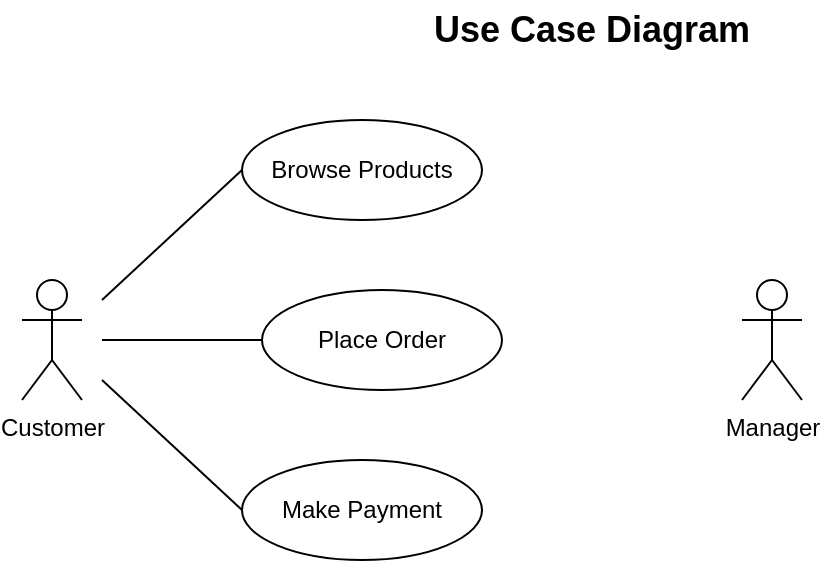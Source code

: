 <mxfile version="28.2.8" pages="3">
  <diagram id="C5RBs43oDa-KdzZeNtuy" name="Page-1">
    <mxGraphModel dx="969" dy="520" grid="1" gridSize="10" guides="1" tooltips="1" connect="1" arrows="1" fold="1" page="1" pageScale="1" pageWidth="827" pageHeight="1169" math="0" shadow="0">
      <root>
        <mxCell id="WIyWlLk6GJQsqaUBKTNV-0" />
        <mxCell id="WIyWlLk6GJQsqaUBKTNV-1" parent="WIyWlLk6GJQsqaUBKTNV-0" />
        <mxCell id="PlLzFZxoNGqUdtoRfsS2-1" value="Customer" style="shape=umlActor;verticalLabelPosition=bottom;verticalAlign=top;html=1;outlineConnect=0;" vertex="1" parent="WIyWlLk6GJQsqaUBKTNV-1">
          <mxGeometry x="80" y="170" width="30" height="60" as="geometry" />
        </mxCell>
        <mxCell id="PlLzFZxoNGqUdtoRfsS2-4" value="Browse Products" style="ellipse;whiteSpace=wrap;html=1;" vertex="1" parent="WIyWlLk6GJQsqaUBKTNV-1">
          <mxGeometry x="190" y="90" width="120" height="50" as="geometry" />
        </mxCell>
        <mxCell id="PlLzFZxoNGqUdtoRfsS2-5" value="Place Order" style="ellipse;whiteSpace=wrap;html=1;" vertex="1" parent="WIyWlLk6GJQsqaUBKTNV-1">
          <mxGeometry x="200" y="175" width="120" height="50" as="geometry" />
        </mxCell>
        <mxCell id="PlLzFZxoNGqUdtoRfsS2-6" value="Make Payment" style="ellipse;whiteSpace=wrap;html=1;" vertex="1" parent="WIyWlLk6GJQsqaUBKTNV-1">
          <mxGeometry x="190" y="260" width="120" height="50" as="geometry" />
        </mxCell>
        <mxCell id="PlLzFZxoNGqUdtoRfsS2-7" value="" style="endArrow=none;html=1;rounded=0;entryX=0;entryY=0.5;entryDx=0;entryDy=0;" edge="1" parent="WIyWlLk6GJQsqaUBKTNV-1" target="PlLzFZxoNGqUdtoRfsS2-4">
          <mxGeometry width="50" height="50" relative="1" as="geometry">
            <mxPoint x="120" y="180" as="sourcePoint" />
            <mxPoint x="440" y="250" as="targetPoint" />
          </mxGeometry>
        </mxCell>
        <mxCell id="PlLzFZxoNGqUdtoRfsS2-8" value="" style="endArrow=none;html=1;rounded=0;entryX=0;entryY=0.5;entryDx=0;entryDy=0;" edge="1" parent="WIyWlLk6GJQsqaUBKTNV-1" target="PlLzFZxoNGqUdtoRfsS2-5">
          <mxGeometry width="50" height="50" relative="1" as="geometry">
            <mxPoint x="120" y="200" as="sourcePoint" />
            <mxPoint x="230" y="200" as="targetPoint" />
          </mxGeometry>
        </mxCell>
        <mxCell id="PlLzFZxoNGqUdtoRfsS2-9" value="" style="endArrow=none;html=1;rounded=0;entryX=0;entryY=0.5;entryDx=0;entryDy=0;" edge="1" parent="WIyWlLk6GJQsqaUBKTNV-1" target="PlLzFZxoNGqUdtoRfsS2-6">
          <mxGeometry width="50" height="50" relative="1" as="geometry">
            <mxPoint x="120" y="220" as="sourcePoint" />
            <mxPoint x="200" y="230" as="targetPoint" />
          </mxGeometry>
        </mxCell>
        <mxCell id="PlLzFZxoNGqUdtoRfsS2-10" value="Manager" style="shape=umlActor;verticalLabelPosition=bottom;verticalAlign=top;html=1;outlineConnect=0;" vertex="1" parent="WIyWlLk6GJQsqaUBKTNV-1">
          <mxGeometry x="440" y="170" width="30" height="60" as="geometry" />
        </mxCell>
        <mxCell id="PlLzFZxoNGqUdtoRfsS2-11" value="Use Case Diagram" style="text;html=1;whiteSpace=wrap;strokeColor=none;fillColor=none;align=center;verticalAlign=middle;rounded=0;fontSize=18;fontStyle=1" vertex="1" parent="WIyWlLk6GJQsqaUBKTNV-1">
          <mxGeometry x="250" y="30" width="230" height="30" as="geometry" />
        </mxCell>
      </root>
    </mxGraphModel>
  </diagram>
  <diagram id="xi7W5qWMfQ0PHM5-YKa7" name="Trang-2">
    <mxGraphModel dx="969" dy="520" grid="1" gridSize="10" guides="1" tooltips="1" connect="1" arrows="1" fold="1" page="1" pageScale="1" pageWidth="827" pageHeight="1169" math="0" shadow="0">
      <root>
        <mxCell id="0" />
        <mxCell id="1" parent="0" />
        <mxCell id="XIbWdu8kBzOMppEouueE-2" value="" style="ellipse;fillColor=strokeColor;html=1;" vertex="1" parent="1">
          <mxGeometry x="80" y="90" width="30" height="30" as="geometry" />
        </mxCell>
        <mxCell id="XIbWdu8kBzOMppEouueE-3" value="" style="html=1;verticalAlign=bottom;labelBackgroundColor=none;endArrow=block;endFill=1;rounded=0;exitX=0.5;exitY=1;exitDx=0;exitDy=0;" edge="1" parent="1" source="XIbWdu8kBzOMppEouueE-2">
          <mxGeometry width="160" relative="1" as="geometry">
            <mxPoint x="330" y="270" as="sourcePoint" />
            <mxPoint x="95" y="160" as="targetPoint" />
          </mxGeometry>
        </mxCell>
        <mxCell id="XIbWdu8kBzOMppEouueE-4" value="Create Invoice" style="html=1;align=center;verticalAlign=top;rounded=1;absoluteArcSize=1;arcSize=10;dashed=0;whiteSpace=wrap;" vertex="1" parent="1">
          <mxGeometry x="32.5" y="160" width="125" height="30" as="geometry" />
        </mxCell>
        <mxCell id="XIbWdu8kBzOMppEouueE-5" value="" style="rhombus;" vertex="1" parent="1">
          <mxGeometry x="80" y="230" width="30" height="30" as="geometry" />
        </mxCell>
        <mxCell id="XIbWdu8kBzOMppEouueE-6" value="" style="html=1;verticalAlign=bottom;labelBackgroundColor=none;endArrow=block;endFill=1;rounded=0;exitX=0.5;exitY=1;exitDx=0;exitDy=0;entryX=0.5;entryY=0;entryDx=0;entryDy=0;" edge="1" parent="1" source="XIbWdu8kBzOMppEouueE-4" target="XIbWdu8kBzOMppEouueE-5">
          <mxGeometry width="160" relative="1" as="geometry">
            <mxPoint x="220" y="210" as="sourcePoint" />
            <mxPoint x="220" y="250" as="targetPoint" />
          </mxGeometry>
        </mxCell>
        <mxCell id="XIbWdu8kBzOMppEouueE-7" value="" style="html=1;verticalAlign=bottom;labelBackgroundColor=none;endArrow=block;endFill=1;rounded=0;exitX=0.5;exitY=1;exitDx=0;exitDy=0;entryX=0.5;entryY=0;entryDx=0;entryDy=0;" edge="1" parent="1">
          <mxGeometry width="160" relative="1" as="geometry">
            <mxPoint x="94.5" y="260" as="sourcePoint" />
            <mxPoint x="94.5" y="300" as="targetPoint" />
          </mxGeometry>
        </mxCell>
        <mxCell id="XIbWdu8kBzOMppEouueE-8" value="More products" style="html=1;align=center;verticalAlign=top;rounded=1;absoluteArcSize=1;arcSize=10;dashed=0;whiteSpace=wrap;" vertex="1" parent="1">
          <mxGeometry x="32.5" y="300" width="125" height="30" as="geometry" />
        </mxCell>
        <mxCell id="XIbWdu8kBzOMppEouueE-9" value="" style="ellipse;html=1;shape=endState;fillColor=strokeColor;" vertex="1" parent="1">
          <mxGeometry x="80" y="370" width="30" height="30" as="geometry" />
        </mxCell>
        <mxCell id="XIbWdu8kBzOMppEouueE-10" value="" style="html=1;verticalAlign=bottom;labelBackgroundColor=none;endArrow=block;endFill=1;rounded=0;exitX=0.5;exitY=1;exitDx=0;exitDy=0;entryX=0.5;entryY=0;entryDx=0;entryDy=0;" edge="1" parent="1">
          <mxGeometry width="160" relative="1" as="geometry">
            <mxPoint x="94.5" y="330" as="sourcePoint" />
            <mxPoint x="94.5" y="370" as="targetPoint" />
          </mxGeometry>
        </mxCell>
        <mxCell id="XIbWdu8kBzOMppEouueE-12" value="" style="endArrow=classic;html=1;rounded=0;exitX=1;exitY=0.5;exitDx=0;exitDy=0;entryX=1;entryY=0.5;entryDx=0;entryDy=0;" edge="1" parent="1" source="XIbWdu8kBzOMppEouueE-5" target="XIbWdu8kBzOMppEouueE-8">
          <mxGeometry relative="1" as="geometry">
            <mxPoint x="360" y="270" as="sourcePoint" />
            <mxPoint x="460" y="270" as="targetPoint" />
            <Array as="points">
              <mxPoint x="230" y="245" />
              <mxPoint x="230" y="315" />
            </Array>
          </mxGeometry>
        </mxCell>
        <mxCell id="XIbWdu8kBzOMppEouueE-13" value="No" style="edgeLabel;resizable=0;html=1;;align=center;verticalAlign=middle;" connectable="0" vertex="1" parent="XIbWdu8kBzOMppEouueE-12">
          <mxGeometry relative="1" as="geometry">
            <mxPoint y="14" as="offset" />
          </mxGeometry>
        </mxCell>
        <mxCell id="XIbWdu8kBzOMppEouueE-14" value="Activity Diagram" style="text;html=1;whiteSpace=wrap;strokeColor=none;fillColor=none;align=center;verticalAlign=middle;rounded=0;fontSize=16;fontStyle=1" vertex="1" parent="1">
          <mxGeometry x="40" y="20" width="130" height="40" as="geometry" />
        </mxCell>
      </root>
    </mxGraphModel>
  </diagram>
  <diagram id="u1kcVkVJ9Ylsqfeupd_Z" name="Trang-3">
    <mxGraphModel dx="969" dy="520" grid="1" gridSize="11" guides="1" tooltips="1" connect="1" arrows="1" fold="1" page="1" pageScale="1" pageWidth="827" pageHeight="1169" math="0" shadow="0">
      <root>
        <mxCell id="0" />
        <mxCell id="1" parent="0" />
        <mxCell id="ShtOqqNAcsHAscUqsm6--1" value="Product" style="swimlane;fontStyle=0;childLayout=stackLayout;horizontal=1;startSize=26;fillColor=none;horizontalStack=0;resizeParent=1;resizeParentMax=0;resizeLast=0;collapsible=1;marginBottom=0;whiteSpace=wrap;html=1;" vertex="1" parent="1">
          <mxGeometry x="40" y="280" width="140" height="104" as="geometry">
            <mxRectangle x="40" y="280" width="80" height="30" as="alternateBounds" />
          </mxGeometry>
        </mxCell>
        <mxCell id="ShtOqqNAcsHAscUqsm6--2" value="- productId: int" style="text;strokeColor=none;fillColor=none;align=left;verticalAlign=top;spacingLeft=4;spacingRight=4;overflow=hidden;rotatable=0;points=[[0,0.5],[1,0.5]];portConstraint=eastwest;whiteSpace=wrap;html=1;" vertex="1" parent="ShtOqqNAcsHAscUqsm6--1">
          <mxGeometry y="26" width="140" height="26" as="geometry" />
        </mxCell>
        <mxCell id="ShtOqqNAcsHAscUqsm6--3" value="- name: string" style="text;strokeColor=none;fillColor=none;align=left;verticalAlign=top;spacingLeft=4;spacingRight=4;overflow=hidden;rotatable=0;points=[[0,0.5],[1,0.5]];portConstraint=eastwest;whiteSpace=wrap;html=1;" vertex="1" parent="ShtOqqNAcsHAscUqsm6--1">
          <mxGeometry y="52" width="140" height="26" as="geometry" />
        </mxCell>
        <mxCell id="ShtOqqNAcsHAscUqsm6--4" value="- price: float" style="text;strokeColor=none;fillColor=none;align=left;verticalAlign=top;spacingLeft=4;spacingRight=4;overflow=hidden;rotatable=0;points=[[0,0.5],[1,0.5]];portConstraint=eastwest;whiteSpace=wrap;html=1;" vertex="1" parent="ShtOqqNAcsHAscUqsm6--1">
          <mxGeometry y="78" width="140" height="26" as="geometry" />
        </mxCell>
        <mxCell id="ShtOqqNAcsHAscUqsm6--10" value="&lt;span style=&quot;font-weight: 400;&quot;&gt;Order&lt;/span&gt;" style="swimlane;fontStyle=1;align=center;verticalAlign=top;childLayout=stackLayout;horizontal=1;startSize=26;horizontalStack=0;resizeParent=1;resizeParentMax=0;resizeLast=0;collapsible=1;marginBottom=0;whiteSpace=wrap;html=1;" vertex="1" parent="1">
          <mxGeometry x="390" y="272" width="160" height="120" as="geometry" />
        </mxCell>
        <mxCell id="ShtOqqNAcsHAscUqsm6--11" value="- orderId: int&lt;div&gt;- orderDate: date&lt;/div&gt;" style="text;strokeColor=none;fillColor=none;align=left;verticalAlign=top;spacingLeft=4;spacingRight=4;overflow=hidden;rotatable=0;points=[[0,0.5],[1,0.5]];portConstraint=eastwest;whiteSpace=wrap;html=1;" vertex="1" parent="ShtOqqNAcsHAscUqsm6--10">
          <mxGeometry y="26" width="160" height="44" as="geometry" />
        </mxCell>
        <mxCell id="ShtOqqNAcsHAscUqsm6--12" value="" style="line;strokeWidth=1;fillColor=none;align=left;verticalAlign=middle;spacingTop=-1;spacingLeft=3;spacingRight=3;rotatable=0;labelPosition=right;points=[];portConstraint=eastwest;strokeColor=inherit;" vertex="1" parent="ShtOqqNAcsHAscUqsm6--10">
          <mxGeometry y="70" width="160" height="8" as="geometry" />
        </mxCell>
        <mxCell id="ShtOqqNAcsHAscUqsm6--13" value="+ calculateTotal() fleat&lt;div&gt;+ addProduct()&lt;/div&gt;" style="text;strokeColor=none;fillColor=none;align=left;verticalAlign=top;spacingLeft=4;spacingRight=4;overflow=hidden;rotatable=0;points=[[0,0.5],[1,0.5]];portConstraint=eastwest;whiteSpace=wrap;html=1;" vertex="1" parent="ShtOqqNAcsHAscUqsm6--10">
          <mxGeometry y="78" width="160" height="42" as="geometry" />
        </mxCell>
        <mxCell id="ShtOqqNAcsHAscUqsm6--14" value="1" style="html=1;verticalAlign=bottom;labelBackgroundColor=none;endArrow=none;endFill=0;endSize=6;align=left;rounded=0;entryX=1;entryY=0.5;entryDx=0;entryDy=0;exitX=0;exitY=0.5;exitDx=0;exitDy=0;" edge="1" parent="1" source="ShtOqqNAcsHAscUqsm6--11" target="ShtOqqNAcsHAscUqsm6--2">
          <mxGeometry x="-0.571" y="-1" relative="1" as="geometry">
            <mxPoint x="300" y="319" as="sourcePoint" />
            <mxPoint x="490" y="470" as="targetPoint" />
            <mxPoint as="offset" />
          </mxGeometry>
        </mxCell>
        <mxCell id="ShtOqqNAcsHAscUqsm6--15" value="Orderitem" style="swimlane;fontStyle=0;childLayout=stackLayout;horizontal=1;startSize=26;fillColor=none;horizontalStack=0;resizeParent=1;resizeParentMax=0;resizeLast=0;collapsible=1;marginBottom=0;whiteSpace=wrap;html=1;" vertex="1" parent="1">
          <mxGeometry x="400" y="460" width="140" height="78" as="geometry">
            <mxRectangle x="40" y="280" width="80" height="30" as="alternateBounds" />
          </mxGeometry>
        </mxCell>
        <mxCell id="ShtOqqNAcsHAscUqsm6--16" value="- quantity: int" style="text;strokeColor=none;fillColor=none;align=left;verticalAlign=top;spacingLeft=4;spacingRight=4;overflow=hidden;rotatable=0;points=[[0,0.5],[1,0.5]];portConstraint=eastwest;whiteSpace=wrap;html=1;" vertex="1" parent="ShtOqqNAcsHAscUqsm6--15">
          <mxGeometry y="26" width="140" height="26" as="geometry" />
        </mxCell>
        <mxCell id="ShtOqqNAcsHAscUqsm6--17" value="- getSubtotalt()" style="text;strokeColor=none;fillColor=none;align=left;verticalAlign=top;spacingLeft=4;spacingRight=4;overflow=hidden;rotatable=0;points=[[0,0.5],[1,0.5]];portConstraint=eastwest;whiteSpace=wrap;html=1;" vertex="1" parent="ShtOqqNAcsHAscUqsm6--15">
          <mxGeometry y="52" width="140" height="26" as="geometry" />
        </mxCell>
        <mxCell id="ShtOqqNAcsHAscUqsm6--23" value="" style="endArrow=none;html=1;rounded=0;entryX=0.504;entryY=0.976;entryDx=0;entryDy=0;entryPerimeter=0;exitX=0.5;exitY=0;exitDx=0;exitDy=0;" edge="1" parent="1" source="ShtOqqNAcsHAscUqsm6--15" target="ShtOqqNAcsHAscUqsm6--13">
          <mxGeometry width="50" height="50" relative="1" as="geometry">
            <mxPoint x="390" y="500" as="sourcePoint" />
            <mxPoint x="440" y="450" as="targetPoint" />
          </mxGeometry>
        </mxCell>
        <mxCell id="ShtOqqNAcsHAscUqsm6--24" value="Customer" style="swimlane;fontStyle=0;childLayout=stackLayout;horizontal=1;startSize=26;fillColor=none;horizontalStack=0;resizeParent=1;resizeParentMax=0;resizeLast=0;collapsible=1;marginBottom=0;whiteSpace=wrap;html=1;" vertex="1" parent="1">
          <mxGeometry x="220" y="518" width="140" height="104" as="geometry">
            <mxRectangle x="40" y="280" width="80" height="30" as="alternateBounds" />
          </mxGeometry>
        </mxCell>
        <mxCell id="ShtOqqNAcsHAscUqsm6--25" value="- customerId: int" style="text;strokeColor=none;fillColor=none;align=left;verticalAlign=top;spacingLeft=4;spacingRight=4;overflow=hidden;rotatable=0;points=[[0,0.5],[1,0.5]];portConstraint=eastwest;whiteSpace=wrap;html=1;" vertex="1" parent="ShtOqqNAcsHAscUqsm6--24">
          <mxGeometry y="26" width="140" height="26" as="geometry" />
        </mxCell>
        <mxCell id="ShtOqqNAcsHAscUqsm6--26" value="- name: string" style="text;strokeColor=none;fillColor=none;align=left;verticalAlign=top;spacingLeft=4;spacingRight=4;overflow=hidden;rotatable=0;points=[[0,0.5],[1,0.5]];portConstraint=eastwest;whiteSpace=wrap;html=1;" vertex="1" parent="ShtOqqNAcsHAscUqsm6--24">
          <mxGeometry y="52" width="140" height="26" as="geometry" />
        </mxCell>
        <mxCell id="ShtOqqNAcsHAscUqsm6--27" value="- email: string" style="text;strokeColor=none;fillColor=none;align=left;verticalAlign=top;spacingLeft=4;spacingRight=4;overflow=hidden;rotatable=0;points=[[0,0.5],[1,0.5]];portConstraint=eastwest;whiteSpace=wrap;html=1;" vertex="1" parent="ShtOqqNAcsHAscUqsm6--24">
          <mxGeometry y="78" width="140" height="26" as="geometry" />
        </mxCell>
        <mxCell id="ShtOqqNAcsHAscUqsm6--28" value="Inventory" style="swimlane;fontStyle=0;childLayout=stackLayout;horizontal=1;startSize=26;fillColor=none;horizontalStack=0;resizeParent=1;resizeParentMax=0;resizeLast=0;collapsible=1;marginBottom=0;whiteSpace=wrap;html=1;" vertex="1" parent="1">
          <mxGeometry x="40" y="440" width="140" height="78" as="geometry">
            <mxRectangle x="40" y="280" width="80" height="30" as="alternateBounds" />
          </mxGeometry>
        </mxCell>
        <mxCell id="ShtOqqNAcsHAscUqsm6--29" value="- inventoryId: int" style="text;strokeColor=none;fillColor=none;align=left;verticalAlign=top;spacingLeft=4;spacingRight=4;overflow=hidden;rotatable=0;points=[[0,0.5],[1,0.5]];portConstraint=eastwest;whiteSpace=wrap;html=1;" vertex="1" parent="ShtOqqNAcsHAscUqsm6--28">
          <mxGeometry y="26" width="140" height="26" as="geometry" />
        </mxCell>
        <mxCell id="ShtOqqNAcsHAscUqsm6--30" value="- quantity: int" style="text;strokeColor=none;fillColor=none;align=left;verticalAlign=top;spacingLeft=4;spacingRight=4;overflow=hidden;rotatable=0;points=[[0,0.5],[1,0.5]];portConstraint=eastwest;whiteSpace=wrap;html=1;" vertex="1" parent="ShtOqqNAcsHAscUqsm6--28">
          <mxGeometry y="52" width="140" height="26" as="geometry" />
        </mxCell>
        <mxCell id="ShtOqqNAcsHAscUqsm6--32" value="1" style="html=1;verticalAlign=bottom;labelBackgroundColor=none;endArrow=none;endFill=0;endSize=6;align=left;rounded=0;entryX=0;entryY=0.25;entryDx=0;entryDy=0;exitX=1;exitY=0.5;exitDx=0;exitDy=0;" edge="1" parent="1" source="ShtOqqNAcsHAscUqsm6--29" target="ShtOqqNAcsHAscUqsm6--15">
          <mxGeometry x="-0.571" y="-1" relative="1" as="geometry">
            <mxPoint x="480" y="431" as="sourcePoint" />
            <mxPoint x="270" y="430" as="targetPoint" />
            <mxPoint as="offset" />
          </mxGeometry>
        </mxCell>
        <mxCell id="ShtOqqNAcsHAscUqsm6--33" value="" style="endArrow=none;html=1;rounded=0;exitX=0.5;exitY=0;exitDx=0;exitDy=0;" edge="1" parent="1" source="ShtOqqNAcsHAscUqsm6--24">
          <mxGeometry width="50" height="50" relative="1" as="geometry">
            <mxPoint x="390" y="500" as="sourcePoint" />
            <mxPoint x="290" y="480" as="targetPoint" />
          </mxGeometry>
        </mxCell>
        <mxCell id="ShtOqqNAcsHAscUqsm6--34" value="" style="endArrow=block;html=1;rounded=0;exitX=0.5;exitY=0;exitDx=0;exitDy=0;entryX=0.507;entryY=0.962;entryDx=0;entryDy=0;entryPerimeter=0;endFill=0;" edge="1" parent="1" source="ShtOqqNAcsHAscUqsm6--28" target="ShtOqqNAcsHAscUqsm6--4">
          <mxGeometry width="50" height="50" relative="1" as="geometry">
            <mxPoint x="390" y="500" as="sourcePoint" />
            <mxPoint x="110" y="390" as="targetPoint" />
          </mxGeometry>
        </mxCell>
        <mxCell id="ShtOqqNAcsHAscUqsm6--35" value="Class Diagram" style="text;html=1;whiteSpace=wrap;strokeColor=none;fillColor=none;align=center;verticalAlign=middle;rounded=0;fontSize=20;fontStyle=1" vertex="1" parent="1">
          <mxGeometry x="191" y="198" width="198" height="33" as="geometry" />
        </mxCell>
      </root>
    </mxGraphModel>
  </diagram>
</mxfile>
